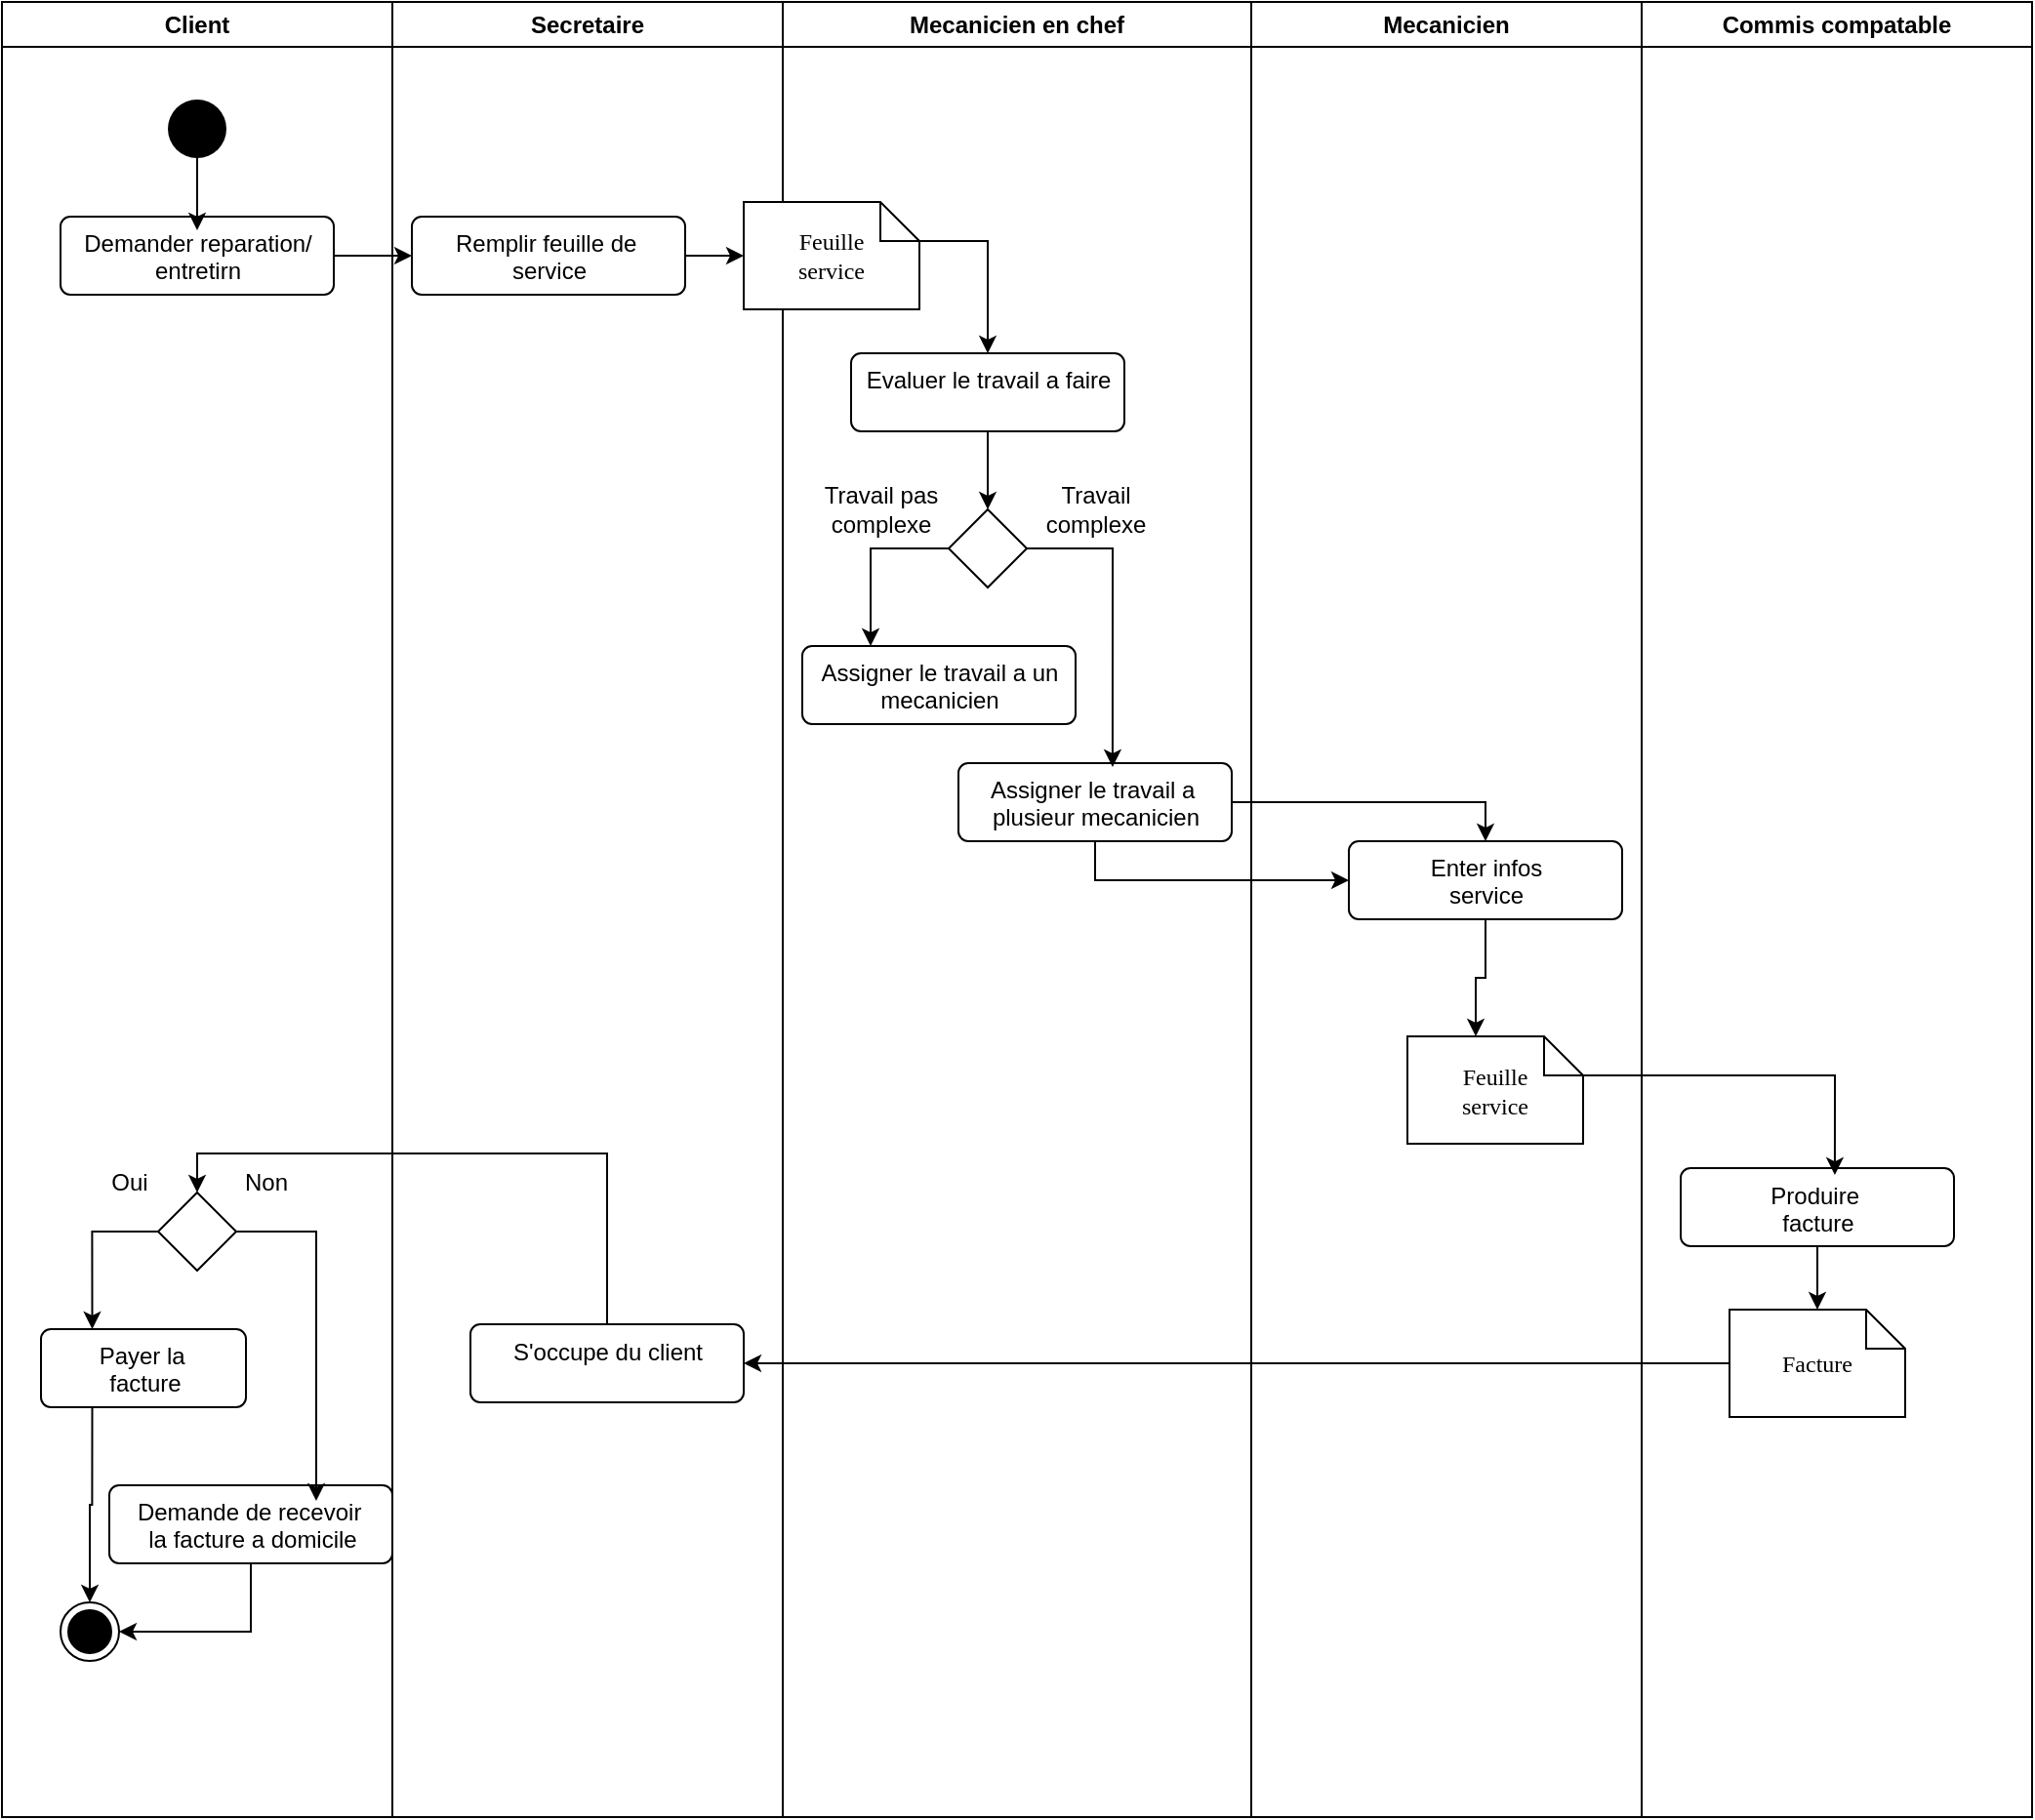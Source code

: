 <mxfile version="26.0.11">
  <diagram name="Page-1" id="e7e014a7-5840-1c2e-5031-d8a46d1fe8dd">
    <mxGraphModel dx="1434" dy="738" grid="1" gridSize="10" guides="1" tooltips="1" connect="1" arrows="1" fold="1" page="1" pageScale="1" pageWidth="1169" pageHeight="826" background="none" math="0" shadow="0">
      <root>
        <mxCell id="0" />
        <mxCell id="1" parent="0" />
        <mxCell id="wqrz5G_dyRKWkGGyf853-41" value="Client" style="swimlane;whiteSpace=wrap;html=1;" parent="1" vertex="1">
          <mxGeometry x="80" y="80" width="200" height="930" as="geometry" />
        </mxCell>
        <mxCell id="wqrz5G_dyRKWkGGyf853-46" value="" style="ellipse;fillColor=#000000;strokeColor=none;" parent="wqrz5G_dyRKWkGGyf853-41" vertex="1">
          <mxGeometry x="85" y="50" width="30" height="30" as="geometry" />
        </mxCell>
        <mxCell id="wqrz5G_dyRKWkGGyf853-47" value="Demander reparation/&lt;div&gt;entretirn&lt;/div&gt;" style="html=1;align=center;verticalAlign=top;rounded=1;absoluteArcSize=1;arcSize=10;dashed=0;" parent="wqrz5G_dyRKWkGGyf853-41" vertex="1">
          <mxGeometry x="30" y="110" width="140" height="40" as="geometry" />
        </mxCell>
        <mxCell id="-rSva1NF3rmwAmZWoDHZ-1" style="edgeStyle=orthogonalEdgeStyle;rounded=0;orthogonalLoop=1;jettySize=auto;html=1;exitX=0.5;exitY=1;exitDx=0;exitDy=0;entryX=0.5;entryY=0.175;entryDx=0;entryDy=0;entryPerimeter=0;" edge="1" parent="wqrz5G_dyRKWkGGyf853-41" source="wqrz5G_dyRKWkGGyf853-46" target="wqrz5G_dyRKWkGGyf853-47">
          <mxGeometry relative="1" as="geometry" />
        </mxCell>
        <mxCell id="wqrz5G_dyRKWkGGyf853-67" value="" style="rhombus;whiteSpace=wrap;html=1;" parent="wqrz5G_dyRKWkGGyf853-41" vertex="1">
          <mxGeometry x="80.0" y="610" width="40" height="40" as="geometry" />
        </mxCell>
        <mxCell id="-rSva1NF3rmwAmZWoDHZ-30" style="edgeStyle=orthogonalEdgeStyle;rounded=0;orthogonalLoop=1;jettySize=auto;html=1;exitX=0.5;exitY=1;exitDx=0;exitDy=0;entryX=1;entryY=0.5;entryDx=0;entryDy=0;" edge="1" parent="wqrz5G_dyRKWkGGyf853-41" source="wqrz5G_dyRKWkGGyf853-69" target="-rSva1NF3rmwAmZWoDHZ-27">
          <mxGeometry relative="1" as="geometry" />
        </mxCell>
        <mxCell id="wqrz5G_dyRKWkGGyf853-69" value="&lt;div style=&quot;&quot;&gt;&lt;span style=&quot;background-color: transparent; color: light-dark(rgb(0, 0, 0), rgb(255, 255, 255));&quot;&gt;Demande de recevoir&amp;nbsp;&lt;/span&gt;&lt;/div&gt;&lt;div style=&quot;&quot;&gt;&lt;span style=&quot;background-color: transparent; color: light-dark(rgb(0, 0, 0), rgb(255, 255, 255));&quot;&gt;la facture a domicile&lt;/span&gt;&lt;/div&gt;" style="html=1;align=center;verticalAlign=top;rounded=1;absoluteArcSize=1;arcSize=10;dashed=0;" parent="wqrz5G_dyRKWkGGyf853-41" vertex="1">
          <mxGeometry x="55" y="760" width="145" height="40" as="geometry" />
        </mxCell>
        <mxCell id="wqrz5G_dyRKWkGGyf853-74" value="Non" style="text;html=1;align=center;verticalAlign=middle;resizable=0;points=[];autosize=1;strokeColor=none;fillColor=none;" parent="wqrz5G_dyRKWkGGyf853-41" vertex="1">
          <mxGeometry x="110" y="590" width="50" height="30" as="geometry" />
        </mxCell>
        <mxCell id="wqrz5G_dyRKWkGGyf853-73" value="Oui" style="text;html=1;align=center;verticalAlign=middle;resizable=0;points=[];autosize=1;strokeColor=none;fillColor=none;" parent="wqrz5G_dyRKWkGGyf853-41" vertex="1">
          <mxGeometry x="45" y="590" width="40" height="30" as="geometry" />
        </mxCell>
        <mxCell id="-rSva1NF3rmwAmZWoDHZ-26" style="edgeStyle=orthogonalEdgeStyle;rounded=0;orthogonalLoop=1;jettySize=auto;html=1;exitX=1;exitY=0.5;exitDx=0;exitDy=0;entryX=0.731;entryY=0.2;entryDx=0;entryDy=0;entryPerimeter=0;" edge="1" parent="wqrz5G_dyRKWkGGyf853-41" source="wqrz5G_dyRKWkGGyf853-67" target="wqrz5G_dyRKWkGGyf853-69">
          <mxGeometry relative="1" as="geometry" />
        </mxCell>
        <mxCell id="-rSva1NF3rmwAmZWoDHZ-27" value="" style="ellipse;html=1;shape=endState;fillColor=#000000;strokeColor=#000000;" vertex="1" parent="wqrz5G_dyRKWkGGyf853-41">
          <mxGeometry x="30" y="820" width="30" height="30" as="geometry" />
        </mxCell>
        <mxCell id="wqrz5G_dyRKWkGGyf853-42" value="Secretaire" style="swimlane;whiteSpace=wrap;html=1;" parent="1" vertex="1">
          <mxGeometry x="280" y="80" width="200" height="930" as="geometry" />
        </mxCell>
        <mxCell id="wqrz5G_dyRKWkGGyf853-48" value="Remplir feuille de&amp;nbsp;&lt;div&gt;service&lt;/div&gt;" style="html=1;align=center;verticalAlign=top;rounded=1;absoluteArcSize=1;arcSize=10;dashed=0;" parent="wqrz5G_dyRKWkGGyf853-42" vertex="1">
          <mxGeometry x="10" y="110" width="140" height="40" as="geometry" />
        </mxCell>
        <mxCell id="wqrz5G_dyRKWkGGyf853-66" value="S&#39;occupe du client" style="html=1;align=center;verticalAlign=top;rounded=1;absoluteArcSize=1;arcSize=10;dashed=0;" parent="wqrz5G_dyRKWkGGyf853-42" vertex="1">
          <mxGeometry x="40" y="677.5" width="140" height="40" as="geometry" />
        </mxCell>
        <mxCell id="wqrz5G_dyRKWkGGyf853-43" value="Mecanicien en chef" style="swimlane;whiteSpace=wrap;html=1;" parent="1" vertex="1">
          <mxGeometry x="480" y="80" width="240" height="930" as="geometry" />
        </mxCell>
        <mxCell id="wqrz5G_dyRKWkGGyf853-54" style="edgeStyle=orthogonalEdgeStyle;rounded=0;orthogonalLoop=1;jettySize=auto;html=1;exitX=0;exitY=0;exitDx=90;exitDy=20;exitPerimeter=0;entryX=0.5;entryY=0;entryDx=0;entryDy=0;" parent="wqrz5G_dyRKWkGGyf853-43" source="wqrz5G_dyRKWkGGyf853-50" target="wqrz5G_dyRKWkGGyf853-53" edge="1">
          <mxGeometry relative="1" as="geometry" />
        </mxCell>
        <mxCell id="wqrz5G_dyRKWkGGyf853-50" value="Feuille&lt;div&gt;service&lt;/div&gt;" style="shape=note;whiteSpace=wrap;html=1;rounded=0;shadow=0;comic=0;labelBackgroundColor=none;strokeWidth=1;fontFamily=Verdana;fontSize=12;align=center;size=20;" parent="wqrz5G_dyRKWkGGyf853-43" vertex="1">
          <mxGeometry x="-20" y="102.5" width="90" height="55" as="geometry" />
        </mxCell>
        <mxCell id="-rSva1NF3rmwAmZWoDHZ-4" style="edgeStyle=orthogonalEdgeStyle;rounded=0;orthogonalLoop=1;jettySize=auto;html=1;exitX=0.5;exitY=1;exitDx=0;exitDy=0;entryX=0.5;entryY=0;entryDx=0;entryDy=0;" edge="1" parent="wqrz5G_dyRKWkGGyf853-43" source="wqrz5G_dyRKWkGGyf853-53" target="-rSva1NF3rmwAmZWoDHZ-2">
          <mxGeometry relative="1" as="geometry" />
        </mxCell>
        <mxCell id="wqrz5G_dyRKWkGGyf853-53" value="Evaluer le travail a faire" style="html=1;align=center;verticalAlign=top;rounded=1;absoluteArcSize=1;arcSize=10;dashed=0;" parent="wqrz5G_dyRKWkGGyf853-43" vertex="1">
          <mxGeometry x="35" y="180" width="140" height="40" as="geometry" />
        </mxCell>
        <mxCell id="wqrz5G_dyRKWkGGyf853-55" value="Assigner le travail a&amp;nbsp;&lt;div&gt;plusieur mecanicien&lt;/div&gt;" style="html=1;align=center;verticalAlign=top;rounded=1;absoluteArcSize=1;arcSize=10;dashed=0;" parent="wqrz5G_dyRKWkGGyf853-43" vertex="1">
          <mxGeometry x="90" y="390" width="140" height="40" as="geometry" />
        </mxCell>
        <mxCell id="-rSva1NF3rmwAmZWoDHZ-5" style="edgeStyle=orthogonalEdgeStyle;rounded=0;orthogonalLoop=1;jettySize=auto;html=1;exitX=0;exitY=0.5;exitDx=0;exitDy=0;entryX=0.25;entryY=0;entryDx=0;entryDy=0;" edge="1" parent="wqrz5G_dyRKWkGGyf853-43" source="-rSva1NF3rmwAmZWoDHZ-2" target="-rSva1NF3rmwAmZWoDHZ-3">
          <mxGeometry relative="1" as="geometry" />
        </mxCell>
        <mxCell id="-rSva1NF3rmwAmZWoDHZ-2" value="" style="rhombus;whiteSpace=wrap;html=1;" vertex="1" parent="wqrz5G_dyRKWkGGyf853-43">
          <mxGeometry x="85.0" y="260" width="40" height="40" as="geometry" />
        </mxCell>
        <mxCell id="-rSva1NF3rmwAmZWoDHZ-3" value="Assigner le travail a un&lt;div&gt;mecanicien&lt;/div&gt;" style="html=1;align=center;verticalAlign=top;rounded=1;absoluteArcSize=1;arcSize=10;dashed=0;" vertex="1" parent="wqrz5G_dyRKWkGGyf853-43">
          <mxGeometry x="10" y="330" width="140" height="40" as="geometry" />
        </mxCell>
        <mxCell id="-rSva1NF3rmwAmZWoDHZ-6" style="edgeStyle=orthogonalEdgeStyle;rounded=0;orthogonalLoop=1;jettySize=auto;html=1;exitX=1;exitY=0.5;exitDx=0;exitDy=0;entryX=0.564;entryY=0.05;entryDx=0;entryDy=0;entryPerimeter=0;" edge="1" parent="wqrz5G_dyRKWkGGyf853-43" source="-rSva1NF3rmwAmZWoDHZ-2" target="wqrz5G_dyRKWkGGyf853-55">
          <mxGeometry relative="1" as="geometry" />
        </mxCell>
        <mxCell id="-rSva1NF3rmwAmZWoDHZ-8" value="Travail pas&lt;div&gt;complexe&lt;/div&gt;" style="text;html=1;align=center;verticalAlign=middle;resizable=0;points=[];autosize=1;strokeColor=none;fillColor=none;" vertex="1" parent="wqrz5G_dyRKWkGGyf853-43">
          <mxGeometry x="10" y="240" width="80" height="40" as="geometry" />
        </mxCell>
        <mxCell id="-rSva1NF3rmwAmZWoDHZ-9" value="Travail&lt;div&gt;complexe&lt;/div&gt;" style="text;html=1;align=center;verticalAlign=middle;resizable=0;points=[];autosize=1;strokeColor=none;fillColor=none;" vertex="1" parent="wqrz5G_dyRKWkGGyf853-43">
          <mxGeometry x="125" y="240" width="70" height="40" as="geometry" />
        </mxCell>
        <mxCell id="wqrz5G_dyRKWkGGyf853-44" value="Mecanicien" style="swimlane;whiteSpace=wrap;html=1;" parent="1" vertex="1">
          <mxGeometry x="720" y="80" width="200" height="930" as="geometry" />
        </mxCell>
        <mxCell id="wqrz5G_dyRKWkGGyf853-57" value="Enter infos&lt;div&gt;service&lt;/div&gt;" style="html=1;align=center;verticalAlign=top;rounded=1;absoluteArcSize=1;arcSize=10;dashed=0;" parent="wqrz5G_dyRKWkGGyf853-44" vertex="1">
          <mxGeometry x="50" y="430" width="140" height="40" as="geometry" />
        </mxCell>
        <mxCell id="wqrz5G_dyRKWkGGyf853-59" value="Feuille&lt;div&gt;service&lt;/div&gt;" style="shape=note;whiteSpace=wrap;html=1;rounded=0;shadow=0;comic=0;labelBackgroundColor=none;strokeWidth=1;fontFamily=Verdana;fontSize=12;align=center;size=20;" parent="wqrz5G_dyRKWkGGyf853-44" vertex="1">
          <mxGeometry x="80" y="530" width="90" height="55" as="geometry" />
        </mxCell>
        <mxCell id="-rSva1NF3rmwAmZWoDHZ-15" style="edgeStyle=orthogonalEdgeStyle;rounded=0;orthogonalLoop=1;jettySize=auto;html=1;exitX=0.5;exitY=1;exitDx=0;exitDy=0;entryX=0;entryY=0;entryDx=35;entryDy=0;entryPerimeter=0;" edge="1" parent="wqrz5G_dyRKWkGGyf853-44" source="wqrz5G_dyRKWkGGyf853-57" target="wqrz5G_dyRKWkGGyf853-59">
          <mxGeometry relative="1" as="geometry" />
        </mxCell>
        <mxCell id="wqrz5G_dyRKWkGGyf853-45" value="Commis compatable" style="swimlane;whiteSpace=wrap;html=1;" parent="1" vertex="1">
          <mxGeometry x="920" y="80" width="200" height="930" as="geometry" />
        </mxCell>
        <mxCell id="wqrz5G_dyRKWkGGyf853-64" value="Facture" style="shape=note;whiteSpace=wrap;html=1;rounded=0;shadow=0;comic=0;labelBackgroundColor=none;strokeWidth=1;fontFamily=Verdana;fontSize=12;align=center;size=20;" parent="wqrz5G_dyRKWkGGyf853-45" vertex="1">
          <mxGeometry x="45" y="670" width="90" height="55" as="geometry" />
        </mxCell>
        <mxCell id="wqrz5G_dyRKWkGGyf853-61" value="Produire&amp;nbsp;&lt;div&gt;facture&lt;/div&gt;" style="html=1;align=center;verticalAlign=top;rounded=1;absoluteArcSize=1;arcSize=10;dashed=0;" parent="wqrz5G_dyRKWkGGyf853-45" vertex="1">
          <mxGeometry x="20" y="597.5" width="140" height="40" as="geometry" />
        </mxCell>
        <mxCell id="-rSva1NF3rmwAmZWoDHZ-18" style="edgeStyle=orthogonalEdgeStyle;rounded=0;orthogonalLoop=1;jettySize=auto;html=1;exitX=0.5;exitY=1;exitDx=0;exitDy=0;entryX=0.5;entryY=0;entryDx=0;entryDy=0;entryPerimeter=0;" edge="1" parent="wqrz5G_dyRKWkGGyf853-45" source="wqrz5G_dyRKWkGGyf853-61" target="wqrz5G_dyRKWkGGyf853-64">
          <mxGeometry relative="1" as="geometry" />
        </mxCell>
        <mxCell id="wqrz5G_dyRKWkGGyf853-51" style="edgeStyle=orthogonalEdgeStyle;rounded=0;orthogonalLoop=1;jettySize=auto;html=1;exitX=1;exitY=0.5;exitDx=0;exitDy=0;entryX=0;entryY=0.5;entryDx=0;entryDy=0;entryPerimeter=0;" parent="1" source="wqrz5G_dyRKWkGGyf853-48" target="wqrz5G_dyRKWkGGyf853-50" edge="1">
          <mxGeometry relative="1" as="geometry" />
        </mxCell>
        <mxCell id="wqrz5G_dyRKWkGGyf853-52" style="edgeStyle=orthogonalEdgeStyle;rounded=0;orthogonalLoop=1;jettySize=auto;html=1;exitX=1;exitY=0.5;exitDx=0;exitDy=0;" parent="1" source="wqrz5G_dyRKWkGGyf853-47" target="wqrz5G_dyRKWkGGyf853-48" edge="1">
          <mxGeometry relative="1" as="geometry" />
        </mxCell>
        <mxCell id="-rSva1NF3rmwAmZWoDHZ-11" style="edgeStyle=orthogonalEdgeStyle;rounded=0;orthogonalLoop=1;jettySize=auto;html=1;exitX=0.5;exitY=1;exitDx=0;exitDy=0;entryX=0;entryY=0.5;entryDx=0;entryDy=0;" edge="1" parent="1" source="wqrz5G_dyRKWkGGyf853-55" target="wqrz5G_dyRKWkGGyf853-57">
          <mxGeometry relative="1" as="geometry" />
        </mxCell>
        <mxCell id="-rSva1NF3rmwAmZWoDHZ-12" style="edgeStyle=orthogonalEdgeStyle;rounded=0;orthogonalLoop=1;jettySize=auto;html=1;exitX=1;exitY=0.5;exitDx=0;exitDy=0;entryX=0.5;entryY=0;entryDx=0;entryDy=0;" edge="1" parent="1" source="wqrz5G_dyRKWkGGyf853-55" target="wqrz5G_dyRKWkGGyf853-57">
          <mxGeometry relative="1" as="geometry" />
        </mxCell>
        <mxCell id="-rSva1NF3rmwAmZWoDHZ-16" style="edgeStyle=orthogonalEdgeStyle;rounded=0;orthogonalLoop=1;jettySize=auto;html=1;exitX=0;exitY=0;exitDx=90;exitDy=20;exitPerimeter=0;entryX=0.564;entryY=0.088;entryDx=0;entryDy=0;entryPerimeter=0;" edge="1" parent="1" source="wqrz5G_dyRKWkGGyf853-59" target="wqrz5G_dyRKWkGGyf853-61">
          <mxGeometry relative="1" as="geometry" />
        </mxCell>
        <mxCell id="-rSva1NF3rmwAmZWoDHZ-19" style="edgeStyle=orthogonalEdgeStyle;rounded=0;orthogonalLoop=1;jettySize=auto;html=1;exitX=0;exitY=0.5;exitDx=0;exitDy=0;exitPerimeter=0;entryX=1;entryY=0.5;entryDx=0;entryDy=0;" edge="1" parent="1" source="wqrz5G_dyRKWkGGyf853-64" target="wqrz5G_dyRKWkGGyf853-66">
          <mxGeometry relative="1" as="geometry" />
        </mxCell>
        <mxCell id="-rSva1NF3rmwAmZWoDHZ-20" style="edgeStyle=orthogonalEdgeStyle;rounded=0;orthogonalLoop=1;jettySize=auto;html=1;exitX=0.5;exitY=0;exitDx=0;exitDy=0;entryX=0.5;entryY=0;entryDx=0;entryDy=0;" edge="1" parent="1" source="wqrz5G_dyRKWkGGyf853-66" target="wqrz5G_dyRKWkGGyf853-67">
          <mxGeometry relative="1" as="geometry" />
        </mxCell>
        <mxCell id="-rSva1NF3rmwAmZWoDHZ-29" style="edgeStyle=orthogonalEdgeStyle;rounded=0;orthogonalLoop=1;jettySize=auto;html=1;exitX=0.25;exitY=1;exitDx=0;exitDy=0;entryX=0.5;entryY=0;entryDx=0;entryDy=0;" edge="1" parent="1" source="-rSva1NF3rmwAmZWoDHZ-23" target="-rSva1NF3rmwAmZWoDHZ-27">
          <mxGeometry relative="1" as="geometry" />
        </mxCell>
        <mxCell id="-rSva1NF3rmwAmZWoDHZ-23" value="Payer la&amp;nbsp;&lt;div&gt;facture&lt;/div&gt;" style="html=1;align=center;verticalAlign=top;rounded=1;absoluteArcSize=1;arcSize=10;dashed=0;" vertex="1" parent="1">
          <mxGeometry x="100" y="760" width="105" height="40" as="geometry" />
        </mxCell>
        <mxCell id="-rSva1NF3rmwAmZWoDHZ-24" style="edgeStyle=orthogonalEdgeStyle;rounded=0;orthogonalLoop=1;jettySize=auto;html=1;exitX=0;exitY=0.5;exitDx=0;exitDy=0;entryX=0.25;entryY=0;entryDx=0;entryDy=0;" edge="1" parent="1" source="wqrz5G_dyRKWkGGyf853-67" target="-rSva1NF3rmwAmZWoDHZ-23">
          <mxGeometry relative="1" as="geometry" />
        </mxCell>
      </root>
    </mxGraphModel>
  </diagram>
</mxfile>
